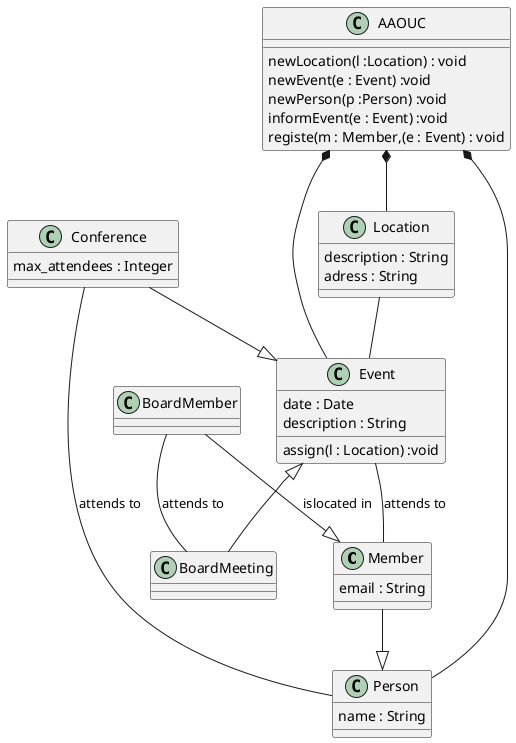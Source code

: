 @startuml
class Member {
email : String
}

class BoardMember {

}

class Event {
date : Date
description : String
assign(l : Location) :void

}

class Conference {
max_attendees : Integer

}

class BoardMeeting {
}

class Location {
description : String
adress : String

}

class Person {
name : String
}

class AAOUC {
newLocation(l :Location) : void
newEvent(e : Event) :void
newPerson(p :Person) :void
informEvent(e : Event) :void
registe(m : Member,(e : Event) : void
}

Event <|-- BoardMeeting
Conference --|> Event
BoardMember --|> Member: islocated in
Member --|> Person
Location -- Event
Event -- Member: attends to
Conference -- Person: attends to
BoardMember -- BoardMeeting: attends to
AAOUC *-- Event
AAOUC *-- Location
AAOUC *-- Person


@enduml